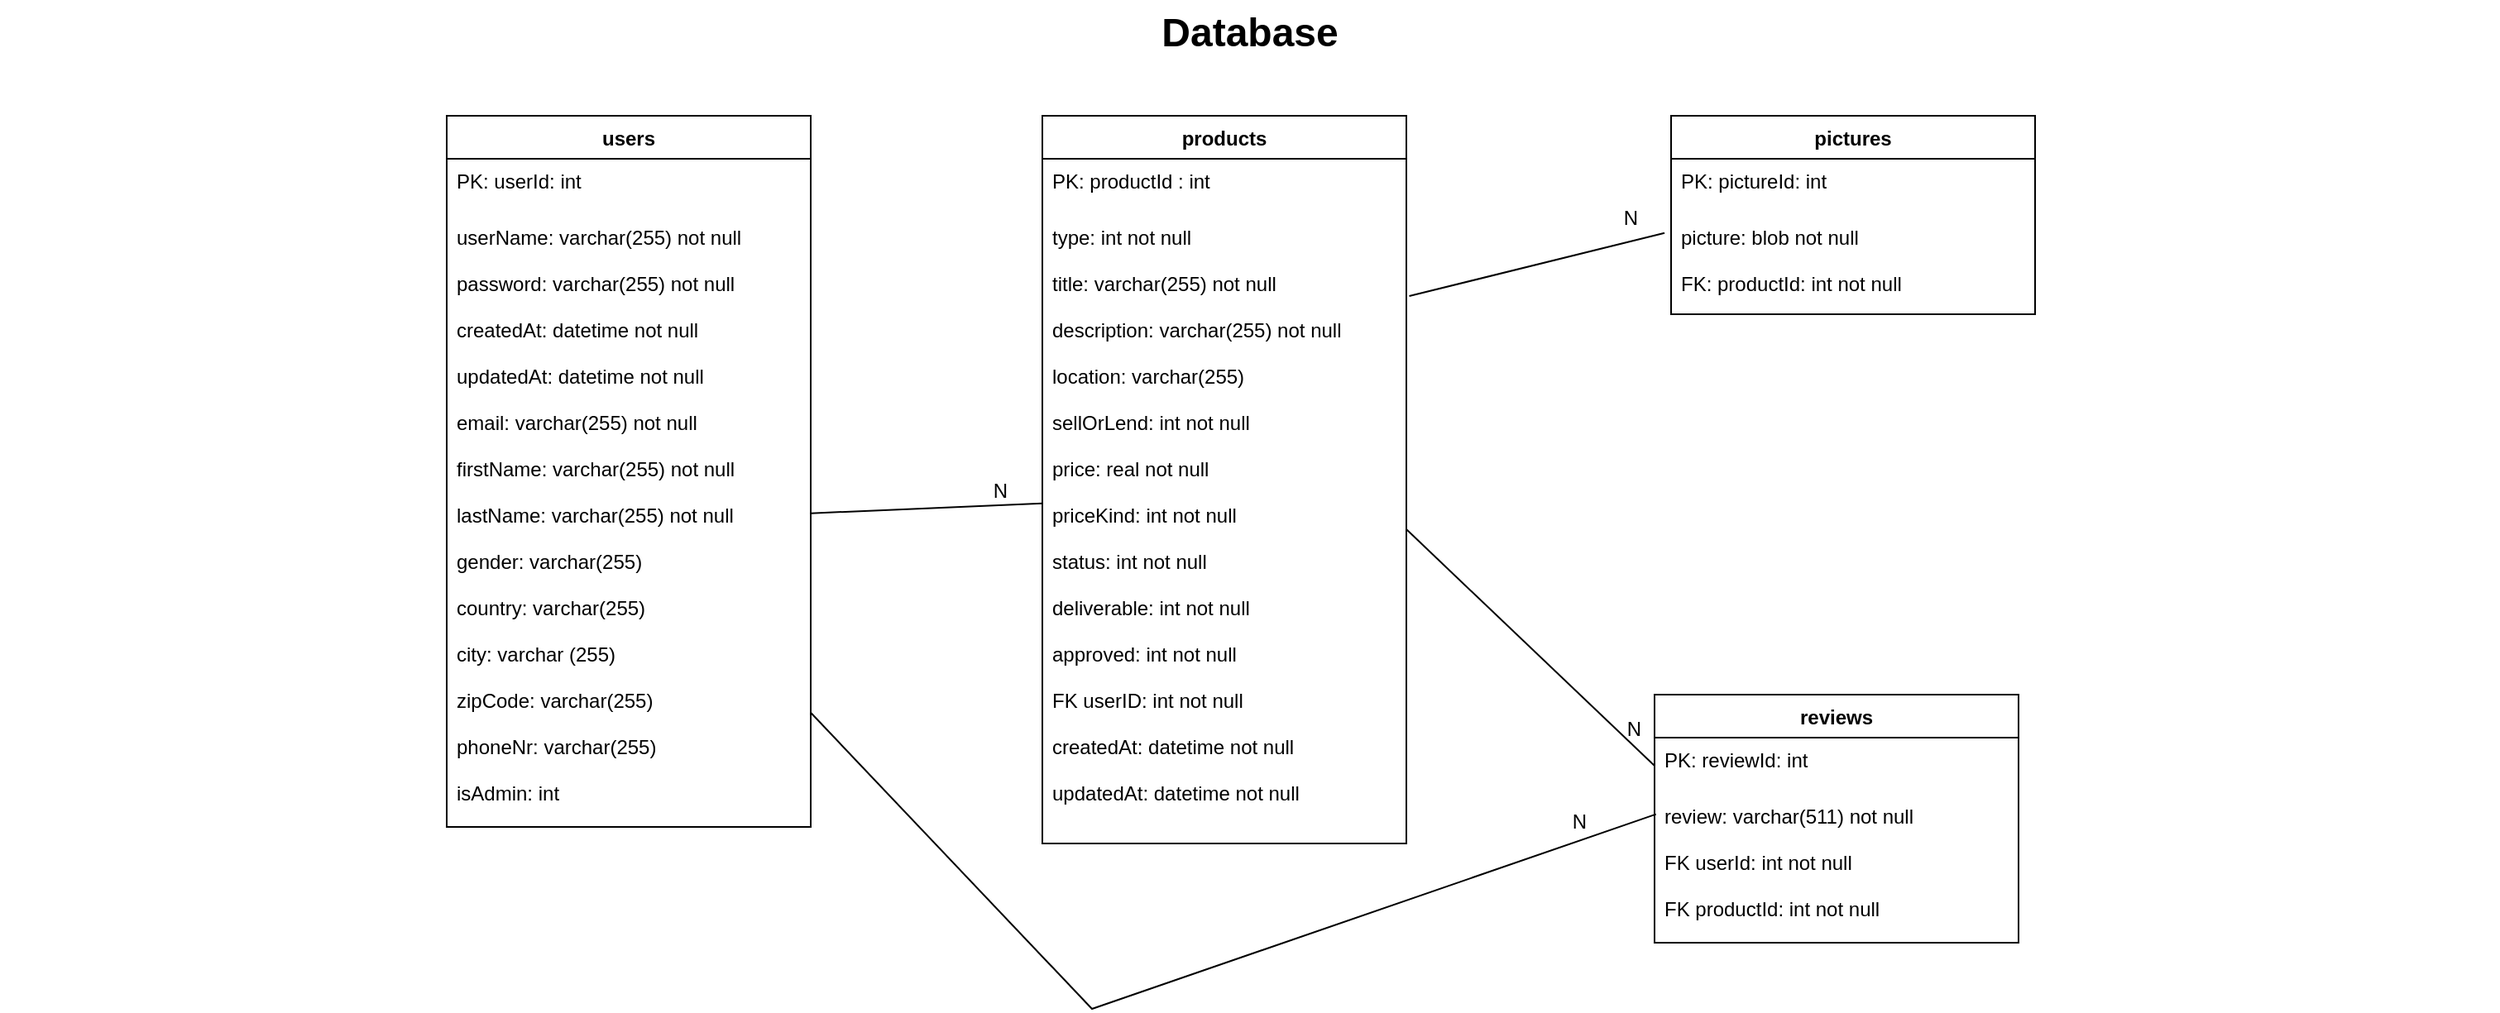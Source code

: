 <mxfile version="13.8.1" type="device"><diagram name="Page-1" id="929967ad-93f9-6ef4-fab6-5d389245f69c"><mxGraphModel dx="1250" dy="674" grid="1" gridSize="10" guides="1" tooltips="1" connect="1" arrows="1" fold="1" page="1" pageScale="1.5" pageWidth="1169" pageHeight="826" background="none" math="0" shadow="0"><root><mxCell id="0" style=";html=1;"/><mxCell id="1" style=";html=1;" parent="0"/><mxCell id="1672d66443f91eb5-23" value="Database" style="text;strokeColor=none;fillColor=none;html=1;fontSize=24;fontStyle=1;verticalAlign=middle;align=center;" parent="1" vertex="1"><mxGeometry x="150" y="170" width="1510" height="40" as="geometry"/></mxCell><mxCell id="buVIUgjPSkEEisubs7Mj-32" value="" style="endArrow=none;html=1;rounded=0;fontSize=12;entryX=-0.001;entryY=0.459;entryDx=0;entryDy=0;entryPerimeter=0;" parent="1" source="buVIUgjPSkEEisubs7Mj-3" target="buVIUgjPSkEEisubs7Mj-25" edge="1"><mxGeometry relative="1" as="geometry"><mxPoint x="580" y="420" as="sourcePoint"/><mxPoint x="740" y="420" as="targetPoint"/></mxGeometry></mxCell><mxCell id="buVIUgjPSkEEisubs7Mj-33" value="N" style="resizable=0;html=1;align=right;verticalAlign=bottom;" parent="buVIUgjPSkEEisubs7Mj-32" connectable="0" vertex="1"><mxGeometry x="1" relative="1" as="geometry"><mxPoint x="-20" y="0.66" as="offset"/></mxGeometry></mxCell><mxCell id="buVIUgjPSkEEisubs7Mj-23" value="products" style="swimlane;fontStyle=1;childLayout=stackLayout;horizontal=1;startSize=26;fillColor=none;horizontalStack=0;resizeParent=1;resizeParentMax=0;resizeLast=0;collapsible=1;marginBottom=0;" parent="1" vertex="1"><mxGeometry x="780" y="240" width="220" height="440" as="geometry"><mxRectangle x="560" y="260" width="60" height="26" as="alternateBounds"/></mxGeometry></mxCell><mxCell id="buVIUgjPSkEEisubs7Mj-24" value="PK: productId : int" style="text;strokeColor=none;fillColor=none;align=left;verticalAlign=top;spacingLeft=4;spacingRight=4;overflow=hidden;rotatable=0;points=[[0,0.5],[1,0.5]];portConstraint=eastwest;" parent="buVIUgjPSkEEisubs7Mj-23" vertex="1"><mxGeometry y="26" width="220" height="34" as="geometry"/></mxCell><mxCell id="buVIUgjPSkEEisubs7Mj-25" value="type: int not null&#10;&#10;title: varchar(255) not null&#10;&#10;description: varchar(255) not null&#10;&#10;location: varchar(255)&#10;&#10;sellOrLend: int not null&#10;&#10;price: real not null&#10;&#10;priceKind: int not null&#10;&#10;status: int not null&#10;&#10;deliverable: int not null&#10;&#10;approved: int not null&#10;&#10;FK userID: int not null&#10;&#10;createdAt: datetime not null&#10;&#10;updatedAt: datetime not null&#10;" style="text;strokeColor=none;fillColor=none;align=left;verticalAlign=top;spacingLeft=4;spacingRight=4;overflow=hidden;rotatable=0;points=[[0,0.5],[1,0.5]];portConstraint=eastwest;spacingTop=0;fontSize=12;" parent="buVIUgjPSkEEisubs7Mj-23" vertex="1"><mxGeometry y="60" width="220" height="380" as="geometry"/></mxCell><mxCell id="buVIUgjPSkEEisubs7Mj-26" value="pictures" style="swimlane;fontStyle=1;childLayout=stackLayout;horizontal=1;startSize=26;fillColor=none;horizontalStack=0;resizeParent=1;resizeParentMax=0;resizeLast=0;collapsible=1;marginBottom=0;" parent="1" vertex="1"><mxGeometry x="1160" y="240" width="220" height="120" as="geometry"><mxRectangle x="560" y="260" width="60" height="26" as="alternateBounds"/></mxGeometry></mxCell><mxCell id="buVIUgjPSkEEisubs7Mj-27" value="PK: pictureId: int" style="text;strokeColor=none;fillColor=none;align=left;verticalAlign=top;spacingLeft=4;spacingRight=4;overflow=hidden;rotatable=0;points=[[0,0.5],[1,0.5]];portConstraint=eastwest;" parent="buVIUgjPSkEEisubs7Mj-26" vertex="1"><mxGeometry y="26" width="220" height="34" as="geometry"/></mxCell><mxCell id="buVIUgjPSkEEisubs7Mj-28" value="picture: blob not null&#10;&#10;FK: productId: int not null" style="text;strokeColor=none;fillColor=none;align=left;verticalAlign=top;spacingLeft=4;spacingRight=4;overflow=hidden;rotatable=0;points=[[0,0.5],[1,0.5]];portConstraint=eastwest;spacingTop=0;fontSize=12;" parent="buVIUgjPSkEEisubs7Mj-26" vertex="1"><mxGeometry y="60" width="220" height="60" as="geometry"/></mxCell><mxCell id="buVIUgjPSkEEisubs7Mj-36" value="" style="endArrow=none;html=1;rounded=0;fontSize=12;exitX=1.008;exitY=0.129;exitDx=0;exitDy=0;exitPerimeter=0;entryX=-0.018;entryY=0.182;entryDx=0;entryDy=0;entryPerimeter=0;" parent="1" source="buVIUgjPSkEEisubs7Mj-25" target="buVIUgjPSkEEisubs7Mj-28" edge="1"><mxGeometry relative="1" as="geometry"><mxPoint x="1040" y="410" as="sourcePoint"/><mxPoint x="1200" y="410" as="targetPoint"/></mxGeometry></mxCell><mxCell id="buVIUgjPSkEEisubs7Mj-37" value="N" style="resizable=0;html=1;align=right;verticalAlign=bottom;" parent="buVIUgjPSkEEisubs7Mj-36" connectable="0" vertex="1"><mxGeometry x="1" relative="1" as="geometry"><mxPoint x="-16.11" as="offset"/></mxGeometry></mxCell><mxCell id="buVIUgjPSkEEisubs7Mj-38" value="" style="endArrow=none;html=1;rounded=0;fontSize=12;exitX=1;exitY=0.5;exitDx=0;exitDy=0;entryX=0;entryY=0.5;entryDx=0;entryDy=0;" parent="1" source="buVIUgjPSkEEisubs7Mj-25" target="buVIUgjPSkEEisubs7Mj-30" edge="1"><mxGeometry relative="1" as="geometry"><mxPoint x="1040" y="420" as="sourcePoint"/><mxPoint x="1200" y="420" as="targetPoint"/></mxGeometry></mxCell><mxCell id="buVIUgjPSkEEisubs7Mj-39" value="N" style="resizable=0;html=1;align=right;verticalAlign=bottom;" parent="buVIUgjPSkEEisubs7Mj-38" connectable="0" vertex="1"><mxGeometry x="1" relative="1" as="geometry"><mxPoint x="-7.68" y="-13.04" as="offset"/></mxGeometry></mxCell><mxCell id="buVIUgjPSkEEisubs7Mj-1" value="users" style="swimlane;fontStyle=1;childLayout=stackLayout;horizontal=1;startSize=26;fillColor=none;horizontalStack=0;resizeParent=1;resizeParentMax=0;resizeLast=0;collapsible=1;marginBottom=0;" parent="1" vertex="1"><mxGeometry x="420" y="240" width="220" height="430" as="geometry"><mxRectangle x="560" y="260" width="60" height="26" as="alternateBounds"/></mxGeometry></mxCell><mxCell id="buVIUgjPSkEEisubs7Mj-2" value="PK: userId: int" style="text;strokeColor=none;fillColor=none;align=left;verticalAlign=top;spacingLeft=4;spacingRight=4;overflow=hidden;rotatable=0;points=[[0,0.5],[1,0.5]];portConstraint=eastwest;" parent="buVIUgjPSkEEisubs7Mj-1" vertex="1"><mxGeometry y="26" width="220" height="34" as="geometry"/></mxCell><mxCell id="buVIUgjPSkEEisubs7Mj-3" value="userName: varchar(255) not null&#10;&#10;password: varchar(255) not null&#10;&#10;createdAt: datetime not null&#10;&#10;updatedAt: datetime not null&#10;&#10;email: varchar(255) not null&#10;&#10;firstName: varchar(255) not null&#10;&#10;lastName: varchar(255) not null&#10;&#10;gender: varchar(255)&#10;&#10;country: varchar(255)&#10;&#10;city: varchar (255)&#10;&#10;zipCode: varchar(255)&#10;&#10;phoneNr: varchar(255)&#10;&#10;isAdmin: int" style="text;strokeColor=none;fillColor=none;align=left;verticalAlign=top;spacingLeft=4;spacingRight=4;overflow=hidden;rotatable=0;points=[[0,0.5],[1,0.5]];portConstraint=eastwest;spacingTop=0;fontSize=12;" parent="buVIUgjPSkEEisubs7Mj-1" vertex="1"><mxGeometry y="60" width="220" height="370" as="geometry"/></mxCell><mxCell id="iIyXtDPhiL26cRNw8gfx-2" value="" style="endArrow=none;html=1;rounded=0;fontSize=12;entryX=0.004;entryY=0.137;entryDx=0;entryDy=0;entryPerimeter=0;" edge="1" parent="1" source="buVIUgjPSkEEisubs7Mj-3" target="buVIUgjPSkEEisubs7Mj-31"><mxGeometry relative="1" as="geometry"><mxPoint x="1010" y="500" as="sourcePoint"/><mxPoint x="1167.58" y="529.44" as="targetPoint"/><Array as="points"><mxPoint x="810" y="780"/></Array></mxGeometry></mxCell><mxCell id="iIyXtDPhiL26cRNw8gfx-3" value="N" style="resizable=0;html=1;align=right;verticalAlign=bottom;" connectable="0" vertex="1" parent="iIyXtDPhiL26cRNw8gfx-2"><mxGeometry x="1" relative="1" as="geometry"><mxPoint x="-41.16" y="12.8" as="offset"/></mxGeometry></mxCell><mxCell id="buVIUgjPSkEEisubs7Mj-29" value="reviews" style="swimlane;fontStyle=1;childLayout=stackLayout;horizontal=1;startSize=26;fillColor=none;horizontalStack=0;resizeParent=1;resizeParentMax=0;resizeLast=0;collapsible=1;marginBottom=0;" parent="1" vertex="1"><mxGeometry x="1150" y="590" width="220" height="150" as="geometry"><mxRectangle x="560" y="260" width="60" height="26" as="alternateBounds"/></mxGeometry></mxCell><mxCell id="buVIUgjPSkEEisubs7Mj-30" value="PK: reviewId: int" style="text;strokeColor=none;fillColor=none;align=left;verticalAlign=top;spacingLeft=4;spacingRight=4;overflow=hidden;rotatable=0;points=[[0,0.5],[1,0.5]];portConstraint=eastwest;" parent="buVIUgjPSkEEisubs7Mj-29" vertex="1"><mxGeometry y="26" width="220" height="34" as="geometry"/></mxCell><mxCell id="buVIUgjPSkEEisubs7Mj-31" value="review: varchar(511) not null&#10;&#10;FK userId: int not null&#10;&#10;FK productId: int not null" style="text;strokeColor=none;fillColor=none;align=left;verticalAlign=top;spacingLeft=4;spacingRight=4;overflow=hidden;rotatable=0;points=[[0,0.5],[1,0.5]];portConstraint=eastwest;spacingTop=0;fontSize=12;" parent="buVIUgjPSkEEisubs7Mj-29" vertex="1"><mxGeometry y="60" width="220" height="90" as="geometry"/></mxCell></root></mxGraphModel></diagram></mxfile>